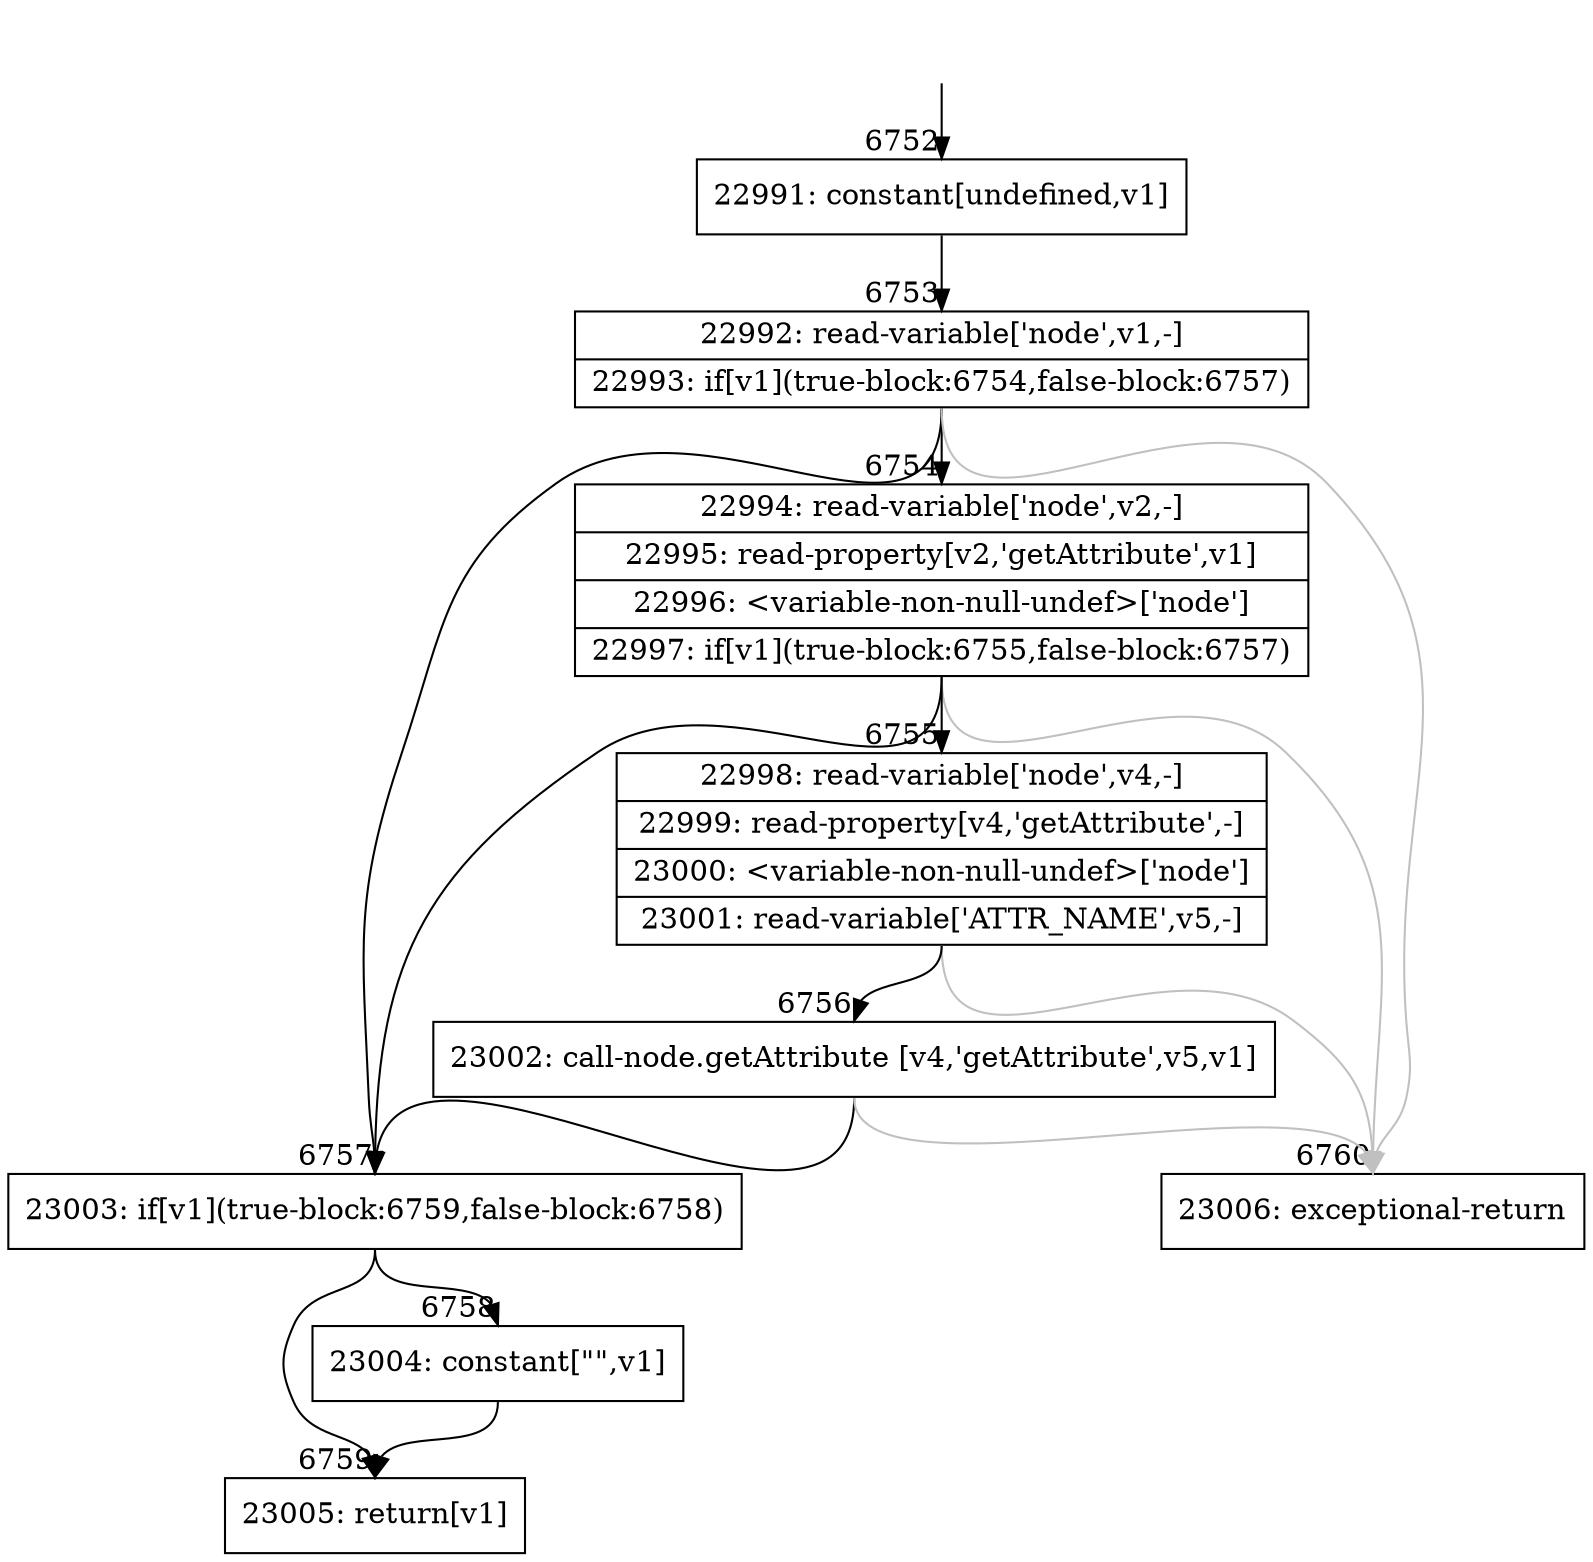 digraph {
rankdir="TD"
BB_entry470[shape=none,label=""];
BB_entry470 -> BB6752 [tailport=s, headport=n, headlabel="    6752"]
BB6752 [shape=record label="{22991: constant[undefined,v1]}" ] 
BB6752 -> BB6753 [tailport=s, headport=n, headlabel="      6753"]
BB6753 [shape=record label="{22992: read-variable['node',v1,-]|22993: if[v1](true-block:6754,false-block:6757)}" ] 
BB6753 -> BB6757 [tailport=s, headport=n, headlabel="      6757"]
BB6753 -> BB6754 [tailport=s, headport=n, headlabel="      6754"]
BB6753 -> BB6760 [tailport=s, headport=n, color=gray, headlabel="      6760"]
BB6754 [shape=record label="{22994: read-variable['node',v2,-]|22995: read-property[v2,'getAttribute',v1]|22996: \<variable-non-null-undef\>['node']|22997: if[v1](true-block:6755,false-block:6757)}" ] 
BB6754 -> BB6757 [tailport=s, headport=n]
BB6754 -> BB6755 [tailport=s, headport=n, headlabel="      6755"]
BB6754 -> BB6760 [tailport=s, headport=n, color=gray]
BB6755 [shape=record label="{22998: read-variable['node',v4,-]|22999: read-property[v4,'getAttribute',-]|23000: \<variable-non-null-undef\>['node']|23001: read-variable['ATTR_NAME',v5,-]}" ] 
BB6755 -> BB6756 [tailport=s, headport=n, headlabel="      6756"]
BB6755 -> BB6760 [tailport=s, headport=n, color=gray]
BB6756 [shape=record label="{23002: call-node.getAttribute [v4,'getAttribute',v5,v1]}" ] 
BB6756 -> BB6757 [tailport=s, headport=n]
BB6756 -> BB6760 [tailport=s, headport=n, color=gray]
BB6757 [shape=record label="{23003: if[v1](true-block:6759,false-block:6758)}" ] 
BB6757 -> BB6759 [tailport=s, headport=n, headlabel="      6759"]
BB6757 -> BB6758 [tailport=s, headport=n, headlabel="      6758"]
BB6758 [shape=record label="{23004: constant[\"\",v1]}" ] 
BB6758 -> BB6759 [tailport=s, headport=n]
BB6759 [shape=record label="{23005: return[v1]}" ] 
BB6760 [shape=record label="{23006: exceptional-return}" ] 
//#$~ 11874
}
